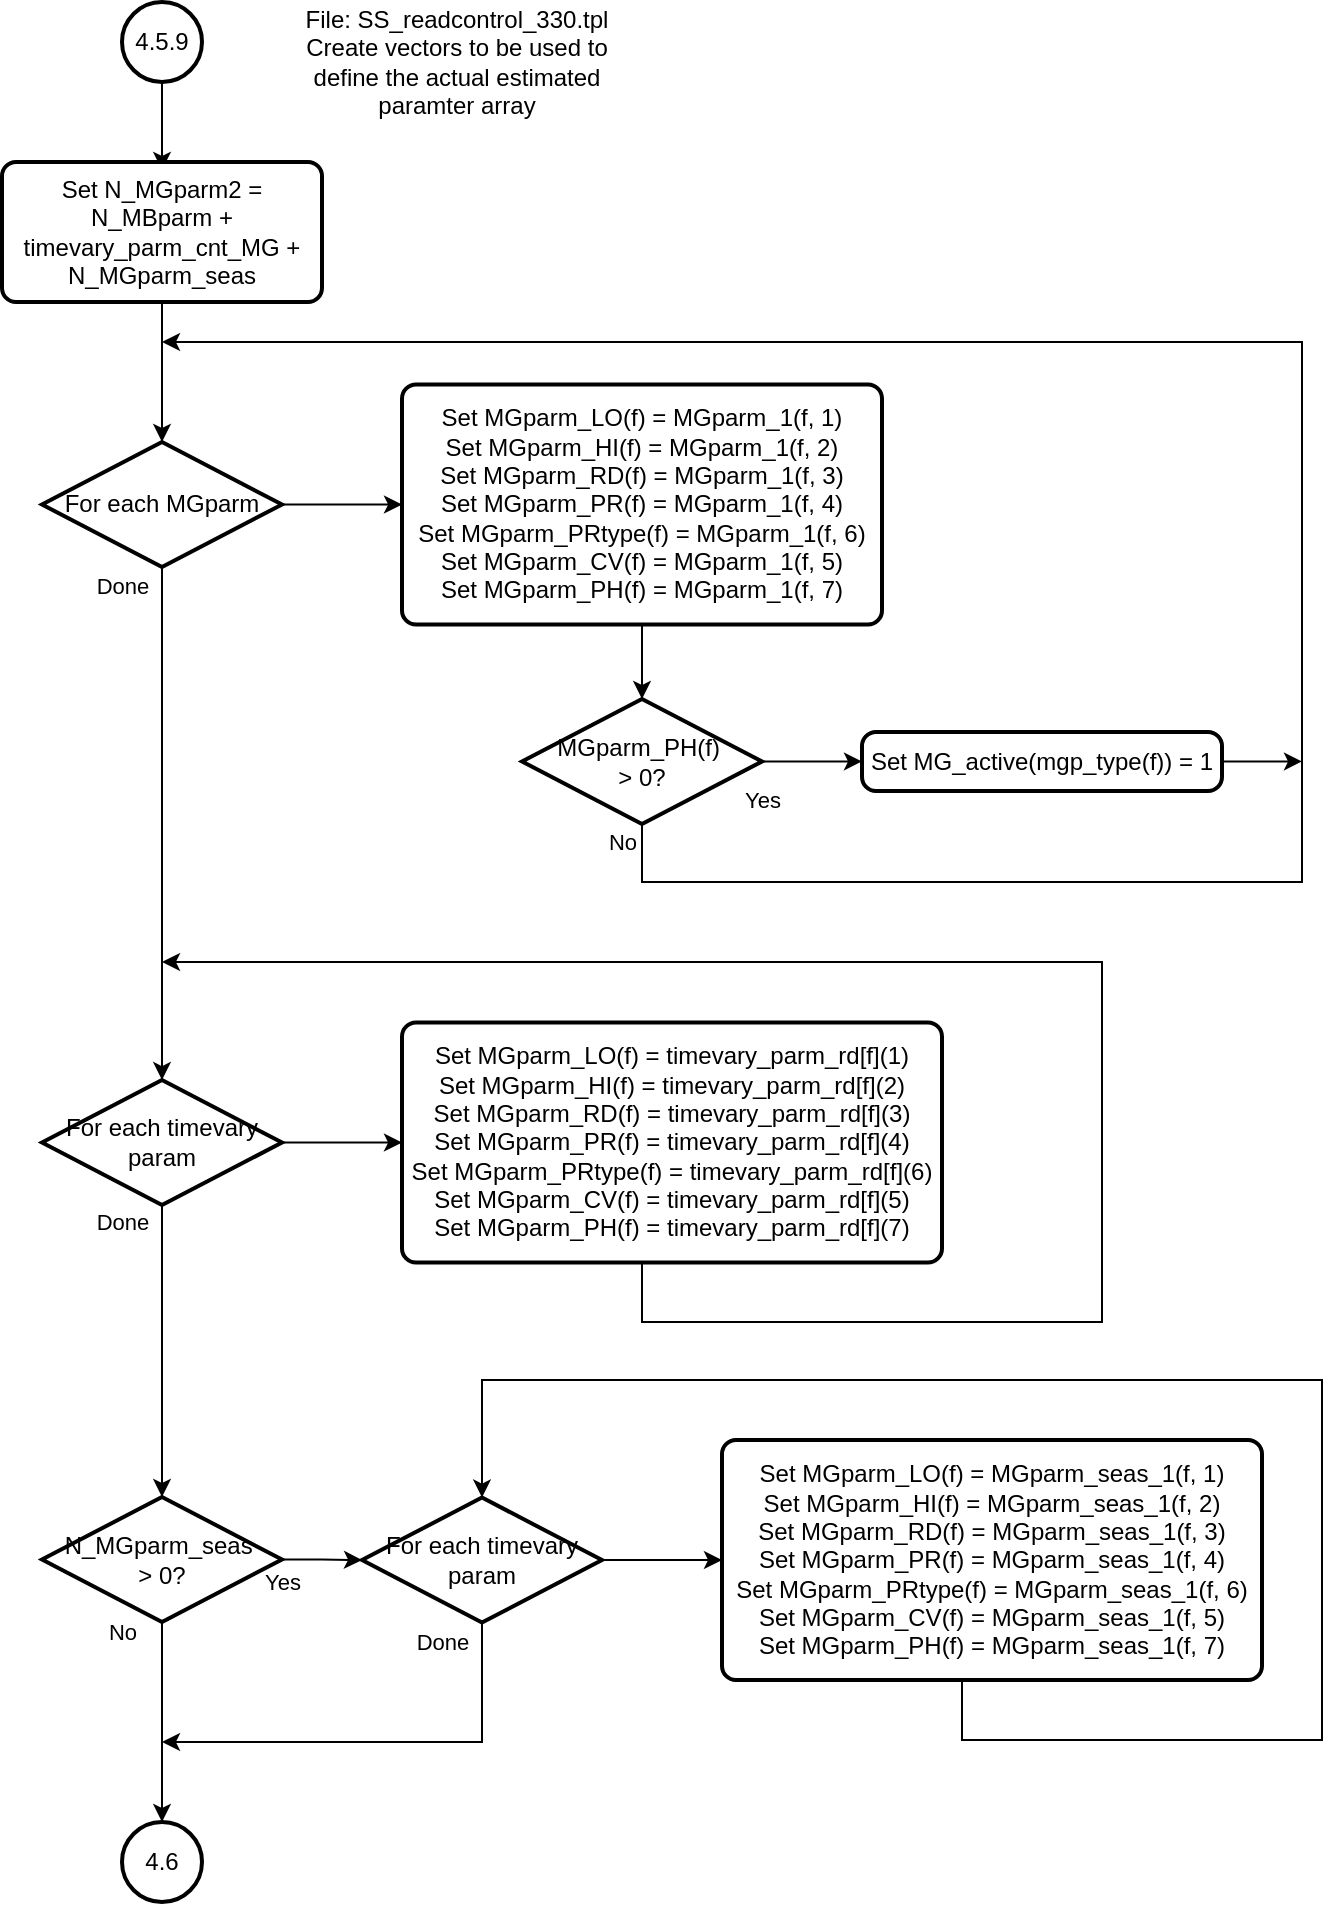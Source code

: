 <mxfile version="13.9.9" type="device"><diagram id="C5RBs43oDa-KdzZeNtuy" name="Page-1"><mxGraphModel dx="1086" dy="1835" grid="1" gridSize="10" guides="1" tooltips="1" connect="1" arrows="1" fold="1" page="1" pageScale="1" pageWidth="827" pageHeight="1169" math="0" shadow="0"><root><mxCell id="WIyWlLk6GJQsqaUBKTNV-0"/><mxCell id="WIyWlLk6GJQsqaUBKTNV-1" parent="WIyWlLk6GJQsqaUBKTNV-0"/><mxCell id="gBp-8HxVzQKSiaOTa8E5-0" style="edgeStyle=orthogonalEdgeStyle;rounded=0;orthogonalLoop=1;jettySize=auto;html=1;" parent="WIyWlLk6GJQsqaUBKTNV-1" source="gBp-8HxVzQKSiaOTa8E5-1" edge="1"><mxGeometry relative="1" as="geometry"><mxPoint x="120.0" y="-1006.03" as="targetPoint"/></mxGeometry></mxCell><mxCell id="gBp-8HxVzQKSiaOTa8E5-1" value="4.5.9" style="strokeWidth=2;html=1;shape=mxgraph.flowchart.start_2;whiteSpace=wrap;" parent="WIyWlLk6GJQsqaUBKTNV-1" vertex="1"><mxGeometry x="100" y="-1090" width="40" height="40" as="geometry"/></mxCell><mxCell id="gBp-8HxVzQKSiaOTa8E5-4" value="File: SS_readcontrol_330.tpl&lt;br&gt;Create vectors to be used to define the actual estimated paramter array" style="text;html=1;strokeColor=none;fillColor=none;align=center;verticalAlign=middle;whiteSpace=wrap;rounded=0;" parent="WIyWlLk6GJQsqaUBKTNV-1" vertex="1"><mxGeometry x="180" y="-1090" width="175" height="60" as="geometry"/></mxCell><mxCell id="MybNfHSkAghkiWJsfuUl-80" value="Done" style="edgeStyle=orthogonalEdgeStyle;rounded=0;orthogonalLoop=1;jettySize=auto;html=1;" parent="WIyWlLk6GJQsqaUBKTNV-1" source="MybNfHSkAghkiWJsfuUl-81" target="ZQnDiGOwskU78IXgf9KW-6" edge="1"><mxGeometry x="-0.925" y="-20" relative="1" as="geometry"><mxPoint x="120" y="-760" as="sourcePoint"/><mxPoint x="120" y="-492.5" as="targetPoint"/><mxPoint as="offset"/></mxGeometry></mxCell><mxCell id="MybNfHSkAghkiWJsfuUl-84" style="edgeStyle=orthogonalEdgeStyle;rounded=0;orthogonalLoop=1;jettySize=auto;html=1;" parent="WIyWlLk6GJQsqaUBKTNV-1" source="MybNfHSkAghkiWJsfuUl-81" target="MybNfHSkAghkiWJsfuUl-85" edge="1"><mxGeometry relative="1" as="geometry"><mxPoint x="230" y="-838.75" as="targetPoint"/></mxGeometry></mxCell><mxCell id="MybNfHSkAghkiWJsfuUl-81" value="For each MGparm" style="strokeWidth=2;html=1;shape=mxgraph.flowchart.decision;whiteSpace=wrap;" parent="WIyWlLk6GJQsqaUBKTNV-1" vertex="1"><mxGeometry x="60" y="-870" width="120" height="62.5" as="geometry"/></mxCell><mxCell id="MybNfHSkAghkiWJsfuUl-88" value="" style="edgeStyle=orthogonalEdgeStyle;rounded=0;orthogonalLoop=1;jettySize=auto;html=1;" parent="WIyWlLk6GJQsqaUBKTNV-1" source="MybNfHSkAghkiWJsfuUl-82" target="MybNfHSkAghkiWJsfuUl-81" edge="1"><mxGeometry relative="1" as="geometry"><mxPoint x="110" y="-900" as="sourcePoint"/></mxGeometry></mxCell><mxCell id="MybNfHSkAghkiWJsfuUl-82" value="Set N_MGparm2 = N_MBparm + timevary_parm_cnt_MG + N_MGparm_seas" style="rounded=1;whiteSpace=wrap;html=1;absoluteArcSize=1;arcSize=14;strokeWidth=2;" parent="WIyWlLk6GJQsqaUBKTNV-1" vertex="1"><mxGeometry x="40" y="-1010" width="160" height="70" as="geometry"/></mxCell><mxCell id="ZQnDiGOwskU78IXgf9KW-2" style="edgeStyle=orthogonalEdgeStyle;rounded=0;orthogonalLoop=1;jettySize=auto;html=1;" parent="WIyWlLk6GJQsqaUBKTNV-1" source="MybNfHSkAghkiWJsfuUl-85" target="MybNfHSkAghkiWJsfuUl-94" edge="1"><mxGeometry relative="1" as="geometry"/></mxCell><mxCell id="MybNfHSkAghkiWJsfuUl-85" value="Set MGparm_LO(f) = MGparm_1(f, 1)&lt;br&gt;Set MGparm_HI(f) = MGparm_1(f, 2)&lt;br&gt;Set MGparm_RD(f) = MGparm_1(f, 3)&lt;br&gt;Set MGparm_PR(f) = MGparm_1(f, 4)&lt;br&gt;Set MGparm_PRtype(f) = MGparm_1(f, 6)&lt;br&gt;Set MGparm_CV(f) = MGparm_1(f, 5)&lt;br&gt;Set MGparm_PH(f) = MGparm_1(f, 7)" style="rounded=1;whiteSpace=wrap;html=1;absoluteArcSize=1;arcSize=14;strokeWidth=2;" parent="WIyWlLk6GJQsqaUBKTNV-1" vertex="1"><mxGeometry x="240" y="-898.75" width="240" height="120" as="geometry"/></mxCell><mxCell id="MybNfHSkAghkiWJsfuUl-90" value="4.6" style="strokeWidth=2;html=1;shape=mxgraph.flowchart.start_2;whiteSpace=wrap;" parent="WIyWlLk6GJQsqaUBKTNV-1" vertex="1"><mxGeometry x="100" y="-180" width="40" height="40" as="geometry"/></mxCell><mxCell id="MybNfHSkAghkiWJsfuUl-103" value="No" style="edgeStyle=orthogonalEdgeStyle;rounded=0;orthogonalLoop=1;jettySize=auto;html=1;" parent="WIyWlLk6GJQsqaUBKTNV-1" source="MybNfHSkAghkiWJsfuUl-92" target="MybNfHSkAghkiWJsfuUl-90" edge="1"><mxGeometry x="-0.905" y="-20" relative="1" as="geometry"><mxPoint x="120" y="-170" as="targetPoint"/><mxPoint as="offset"/></mxGeometry></mxCell><mxCell id="ZQnDiGOwskU78IXgf9KW-18" value="Yes" style="edgeStyle=orthogonalEdgeStyle;rounded=0;orthogonalLoop=1;jettySize=auto;html=1;" parent="WIyWlLk6GJQsqaUBKTNV-1" source="MybNfHSkAghkiWJsfuUl-92" target="ZQnDiGOwskU78IXgf9KW-15" edge="1"><mxGeometry x="-1" y="-11" relative="1" as="geometry"><mxPoint as="offset"/></mxGeometry></mxCell><mxCell id="MybNfHSkAghkiWJsfuUl-92" value="N_MGparm_seas&amp;nbsp;&lt;br&gt;&amp;gt; 0?" style="strokeWidth=2;html=1;shape=mxgraph.flowchart.decision;whiteSpace=wrap;" parent="WIyWlLk6GJQsqaUBKTNV-1" vertex="1"><mxGeometry x="60" y="-342.5" width="120" height="62.5" as="geometry"/></mxCell><mxCell id="MybNfHSkAghkiWJsfuUl-99" value="Yes" style="edgeStyle=orthogonalEdgeStyle;rounded=0;orthogonalLoop=1;jettySize=auto;html=1;" parent="WIyWlLk6GJQsqaUBKTNV-1" source="MybNfHSkAghkiWJsfuUl-94" target="MybNfHSkAghkiWJsfuUl-95" edge="1"><mxGeometry x="-1" y="-19" relative="1" as="geometry"><mxPoint as="offset"/></mxGeometry></mxCell><mxCell id="ZQnDiGOwskU78IXgf9KW-3" value="No" style="edgeStyle=orthogonalEdgeStyle;rounded=0;orthogonalLoop=1;jettySize=auto;html=1;" parent="WIyWlLk6GJQsqaUBKTNV-1" source="MybNfHSkAghkiWJsfuUl-94" edge="1"><mxGeometry x="-0.985" y="-10" relative="1" as="geometry"><mxPoint x="120" y="-920" as="targetPoint"/><Array as="points"><mxPoint x="360" y="-650"/><mxPoint x="690" y="-650"/><mxPoint x="690" y="-920"/><mxPoint x="120" y="-920"/></Array><mxPoint as="offset"/></mxGeometry></mxCell><mxCell id="MybNfHSkAghkiWJsfuUl-94" value="MGparm_PH(f)&amp;nbsp;&lt;br&gt;&amp;gt; 0?" style="strokeWidth=2;html=1;shape=mxgraph.flowchart.decision;whiteSpace=wrap;" parent="WIyWlLk6GJQsqaUBKTNV-1" vertex="1"><mxGeometry x="300" y="-741.52" width="120" height="62.5" as="geometry"/></mxCell><mxCell id="ZQnDiGOwskU78IXgf9KW-4" style="edgeStyle=orthogonalEdgeStyle;rounded=0;orthogonalLoop=1;jettySize=auto;html=1;" parent="WIyWlLk6GJQsqaUBKTNV-1" source="MybNfHSkAghkiWJsfuUl-95" edge="1"><mxGeometry relative="1" as="geometry"><mxPoint x="690.0" y="-710.27" as="targetPoint"/></mxGeometry></mxCell><mxCell id="MybNfHSkAghkiWJsfuUl-95" value="Set MG_active(mgp_type(f)) = 1" style="rounded=1;whiteSpace=wrap;html=1;absoluteArcSize=1;arcSize=14;strokeWidth=2;" parent="WIyWlLk6GJQsqaUBKTNV-1" vertex="1"><mxGeometry x="470" y="-725" width="180" height="29.46" as="geometry"/></mxCell><mxCell id="ZQnDiGOwskU78IXgf9KW-5" style="edgeStyle=orthogonalEdgeStyle;rounded=0;orthogonalLoop=1;jettySize=auto;html=1;" parent="WIyWlLk6GJQsqaUBKTNV-1" source="ZQnDiGOwskU78IXgf9KW-6" target="ZQnDiGOwskU78IXgf9KW-8" edge="1"><mxGeometry relative="1" as="geometry"><mxPoint x="230" y="-519.73" as="targetPoint"/></mxGeometry></mxCell><mxCell id="ErE-O99ITcxcDb59pM2n-0" value="Done" style="edgeStyle=orthogonalEdgeStyle;rounded=0;orthogonalLoop=1;jettySize=auto;html=1;" parent="WIyWlLk6GJQsqaUBKTNV-1" source="ZQnDiGOwskU78IXgf9KW-6" target="MybNfHSkAghkiWJsfuUl-92" edge="1"><mxGeometry x="-0.884" y="-20" relative="1" as="geometry"><mxPoint as="offset"/></mxGeometry></mxCell><mxCell id="ZQnDiGOwskU78IXgf9KW-6" value="For each timevary param" style="strokeWidth=2;html=1;shape=mxgraph.flowchart.decision;whiteSpace=wrap;" parent="WIyWlLk6GJQsqaUBKTNV-1" vertex="1"><mxGeometry x="60" y="-550.98" width="120" height="62.5" as="geometry"/></mxCell><mxCell id="ZQnDiGOwskU78IXgf9KW-7" style="edgeStyle=orthogonalEdgeStyle;rounded=0;orthogonalLoop=1;jettySize=auto;html=1;" parent="WIyWlLk6GJQsqaUBKTNV-1" source="ZQnDiGOwskU78IXgf9KW-8" edge="1"><mxGeometry relative="1" as="geometry"><mxPoint x="120" y="-610" as="targetPoint"/><Array as="points"><mxPoint x="360" y="-430"/><mxPoint x="590" y="-430"/><mxPoint x="590" y="-610"/></Array></mxGeometry></mxCell><mxCell id="ZQnDiGOwskU78IXgf9KW-8" value="Set MGparm_LO(f) = timevary_parm_rd[f](1)&lt;br&gt;Set MGparm_HI(f) = timevary_parm_rd[f](2)&lt;br&gt;Set MGparm_RD(f) = timevary_parm_rd[f](3)&lt;br&gt;Set MGparm_PR(f) = timevary_parm_rd[f](4)&lt;br&gt;Set MGparm_PRtype(f) = timevary_parm_rd[f](6)&lt;br&gt;Set MGparm_CV(f) = timevary_parm_rd[f](5)&lt;br&gt;Set MGparm_PH(f) = timevary_parm_rd[f](7)" style="rounded=1;whiteSpace=wrap;html=1;absoluteArcSize=1;arcSize=14;strokeWidth=2;" parent="WIyWlLk6GJQsqaUBKTNV-1" vertex="1"><mxGeometry x="240" y="-579.73" width="270" height="120" as="geometry"/></mxCell><mxCell id="ZQnDiGOwskU78IXgf9KW-14" style="edgeStyle=orthogonalEdgeStyle;rounded=0;orthogonalLoop=1;jettySize=auto;html=1;" parent="WIyWlLk6GJQsqaUBKTNV-1" source="ZQnDiGOwskU78IXgf9KW-15" target="ZQnDiGOwskU78IXgf9KW-17" edge="1"><mxGeometry relative="1" as="geometry"><mxPoint x="390" y="-310.98" as="targetPoint"/></mxGeometry></mxCell><mxCell id="ZQnDiGOwskU78IXgf9KW-19" value="Done" style="edgeStyle=orthogonalEdgeStyle;rounded=0;orthogonalLoop=1;jettySize=auto;html=1;" parent="WIyWlLk6GJQsqaUBKTNV-1" source="ZQnDiGOwskU78IXgf9KW-15" edge="1"><mxGeometry x="-0.911" y="-20" relative="1" as="geometry"><mxPoint x="120" y="-220" as="targetPoint"/><Array as="points"><mxPoint x="280" y="-220"/></Array><mxPoint as="offset"/></mxGeometry></mxCell><mxCell id="ZQnDiGOwskU78IXgf9KW-15" value="For each timevary param" style="strokeWidth=2;html=1;shape=mxgraph.flowchart.decision;whiteSpace=wrap;" parent="WIyWlLk6GJQsqaUBKTNV-1" vertex="1"><mxGeometry x="220" y="-342.23" width="120" height="62.5" as="geometry"/></mxCell><mxCell id="ZQnDiGOwskU78IXgf9KW-16" style="edgeStyle=orthogonalEdgeStyle;rounded=0;orthogonalLoop=1;jettySize=auto;html=1;" parent="WIyWlLk6GJQsqaUBKTNV-1" source="ZQnDiGOwskU78IXgf9KW-17" target="ZQnDiGOwskU78IXgf9KW-15" edge="1"><mxGeometry relative="1" as="geometry"><mxPoint x="280" y="-401.25" as="targetPoint"/><Array as="points"><mxPoint x="520" y="-221"/><mxPoint x="700" y="-221"/><mxPoint x="700" y="-401"/><mxPoint x="280" y="-401"/></Array></mxGeometry></mxCell><mxCell id="ZQnDiGOwskU78IXgf9KW-17" value="Set MGparm_LO(f) = MGparm_seas_1(f, 1)&lt;br&gt;Set MGparm_HI(f) = MGparm_seas_1(f,&amp;nbsp;2)&lt;br&gt;Set MGparm_RD(f) = MGparm_seas_1(f,&amp;nbsp;3)&lt;br&gt;Set MGparm_PR(f) = MGparm_seas_1(f,&amp;nbsp;4)&lt;br&gt;Set MGparm_PRtype(f) = MGparm_seas_1(f,&amp;nbsp;6)&lt;br&gt;Set MGparm_CV(f) = MGparm_seas_1(f,&amp;nbsp;5)&lt;br&gt;Set MGparm_PH(f) = MGparm_seas_1(f,&amp;nbsp;7)" style="rounded=1;whiteSpace=wrap;html=1;absoluteArcSize=1;arcSize=14;strokeWidth=2;" parent="WIyWlLk6GJQsqaUBKTNV-1" vertex="1"><mxGeometry x="400" y="-370.98" width="270" height="120" as="geometry"/></mxCell></root></mxGraphModel></diagram></mxfile>